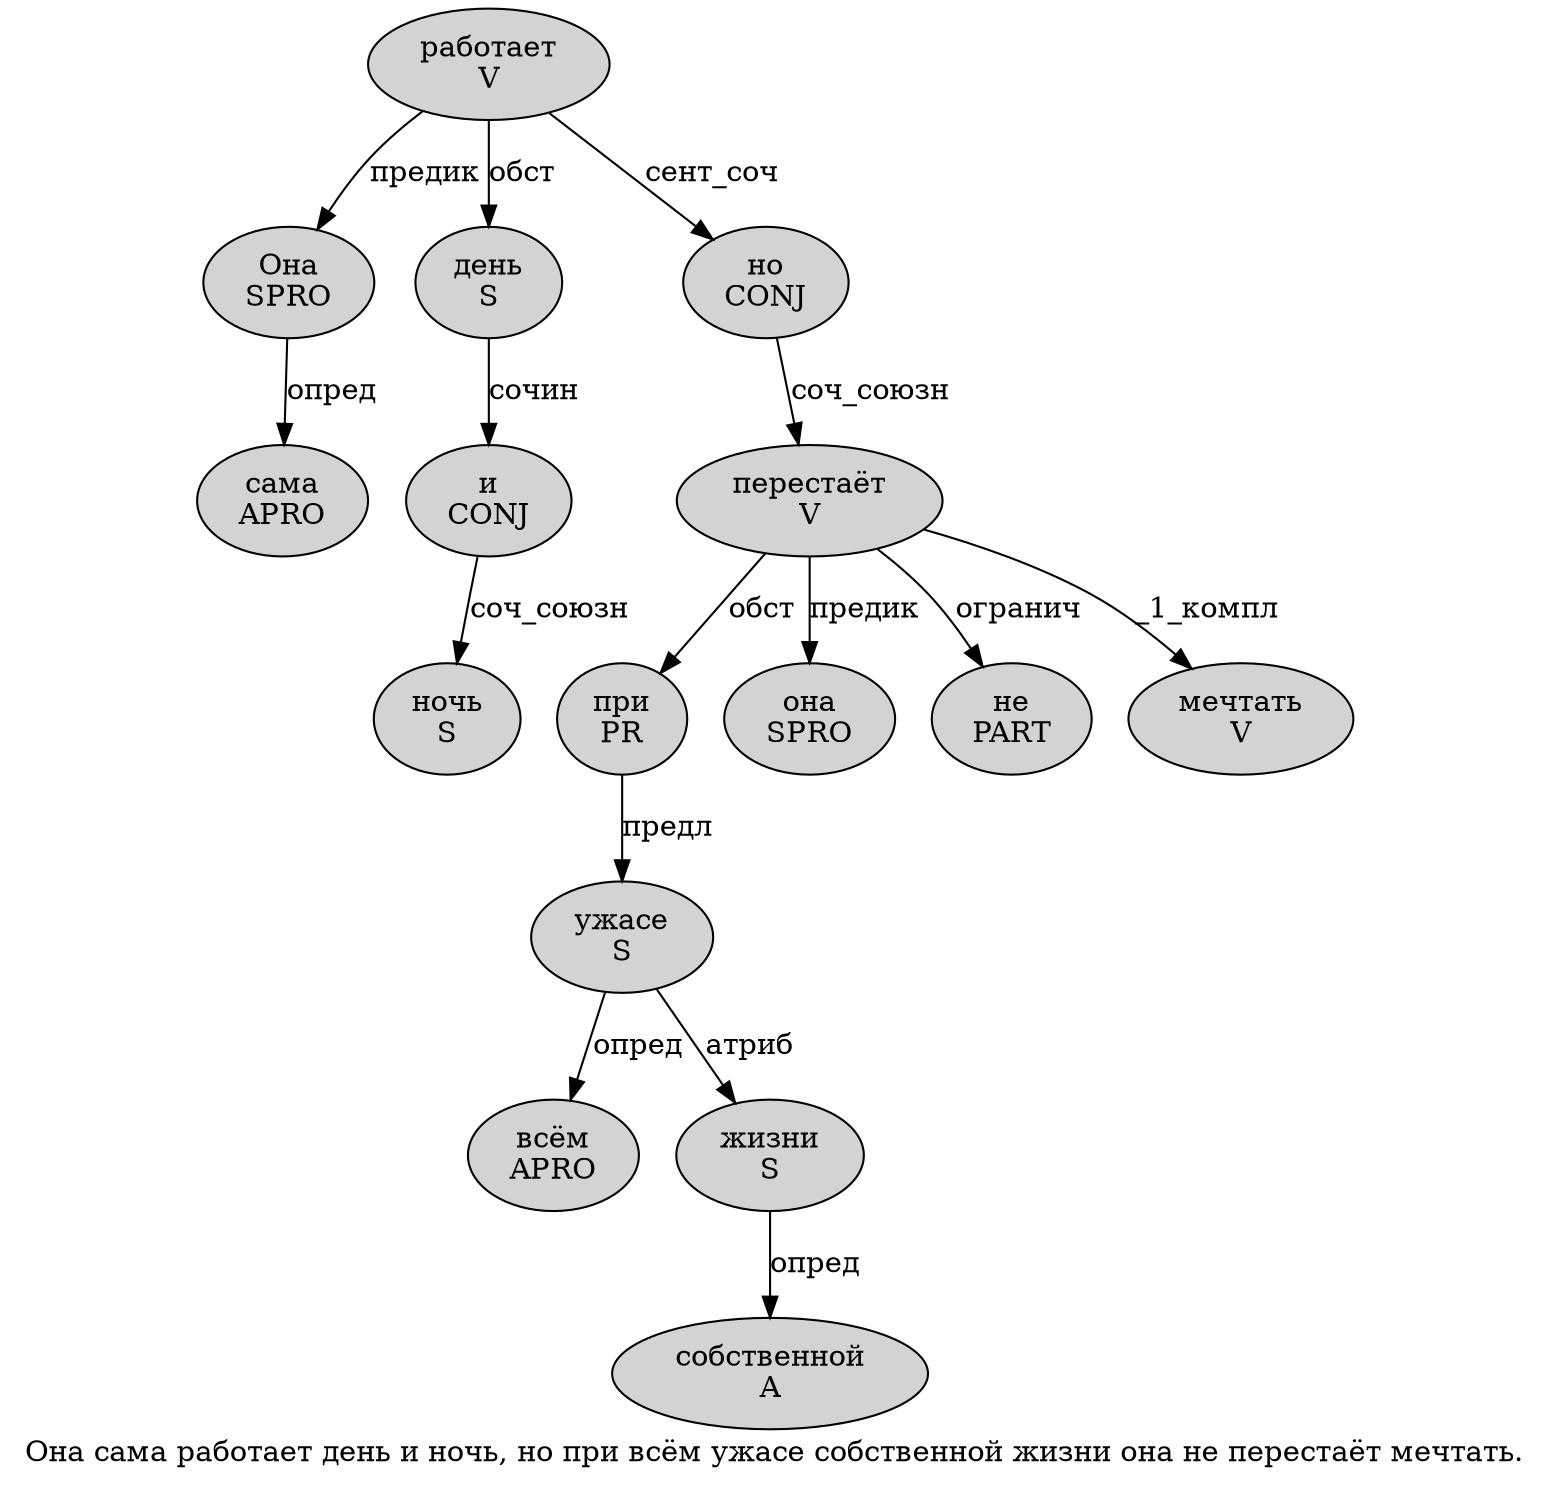 digraph SENTENCE_235 {
	graph [label="Она сама работает день и ночь, но при всём ужасе собственной жизни она не перестаёт мечтать."]
	node [style=filled]
		0 [label="Она
SPRO" color="" fillcolor=lightgray penwidth=1 shape=ellipse]
		1 [label="сама
APRO" color="" fillcolor=lightgray penwidth=1 shape=ellipse]
		2 [label="работает
V" color="" fillcolor=lightgray penwidth=1 shape=ellipse]
		3 [label="день
S" color="" fillcolor=lightgray penwidth=1 shape=ellipse]
		4 [label="и
CONJ" color="" fillcolor=lightgray penwidth=1 shape=ellipse]
		5 [label="ночь
S" color="" fillcolor=lightgray penwidth=1 shape=ellipse]
		7 [label="но
CONJ" color="" fillcolor=lightgray penwidth=1 shape=ellipse]
		8 [label="при
PR" color="" fillcolor=lightgray penwidth=1 shape=ellipse]
		9 [label="всём
APRO" color="" fillcolor=lightgray penwidth=1 shape=ellipse]
		10 [label="ужасе
S" color="" fillcolor=lightgray penwidth=1 shape=ellipse]
		11 [label="собственной
A" color="" fillcolor=lightgray penwidth=1 shape=ellipse]
		12 [label="жизни
S" color="" fillcolor=lightgray penwidth=1 shape=ellipse]
		13 [label="она
SPRO" color="" fillcolor=lightgray penwidth=1 shape=ellipse]
		14 [label="не
PART" color="" fillcolor=lightgray penwidth=1 shape=ellipse]
		15 [label="перестаёт
V" color="" fillcolor=lightgray penwidth=1 shape=ellipse]
		16 [label="мечтать
V" color="" fillcolor=lightgray penwidth=1 shape=ellipse]
			3 -> 4 [label="сочин"]
			8 -> 10 [label="предл"]
			12 -> 11 [label="опред"]
			7 -> 15 [label="соч_союзн"]
			2 -> 0 [label="предик"]
			2 -> 3 [label="обст"]
			2 -> 7 [label="сент_соч"]
			10 -> 9 [label="опред"]
			10 -> 12 [label="атриб"]
			0 -> 1 [label="опред"]
			4 -> 5 [label="соч_союзн"]
			15 -> 8 [label="обст"]
			15 -> 13 [label="предик"]
			15 -> 14 [label="огранич"]
			15 -> 16 [label="_1_компл"]
}